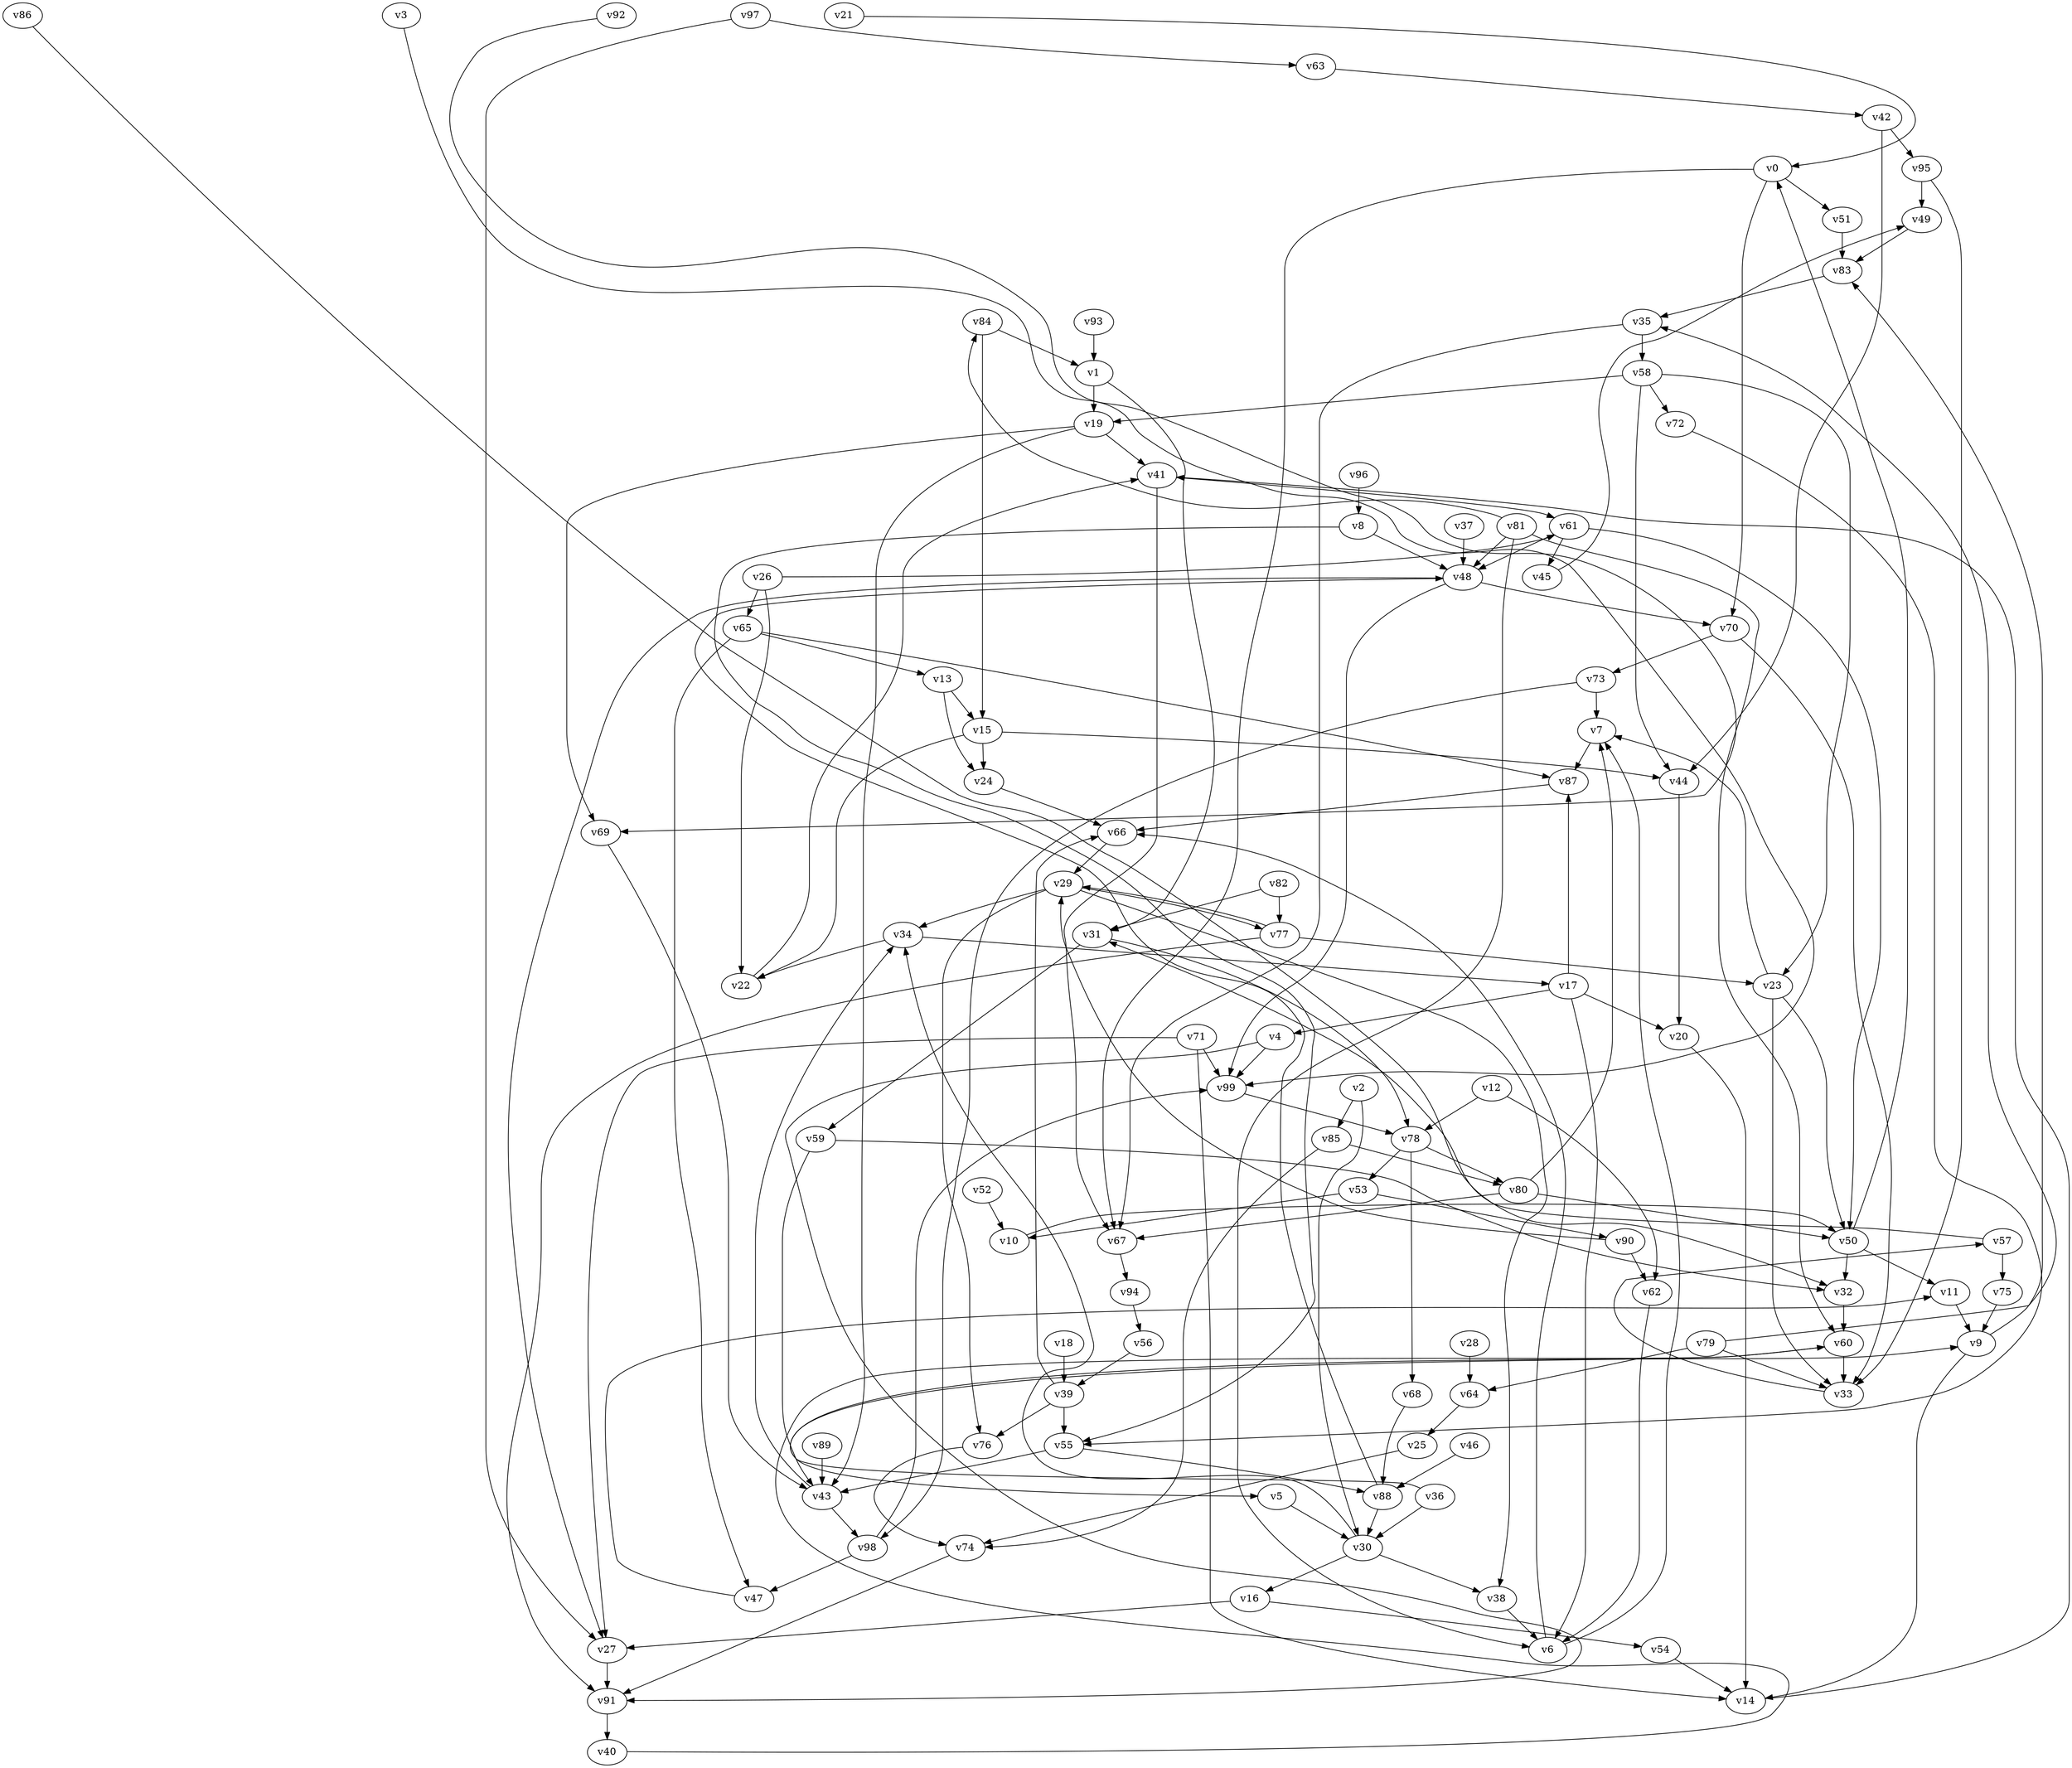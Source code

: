 // Benchmark game 147 - 100 vertices
// time_bound: 37
// targets: v54
digraph G {
    v0 [name="v0", player=1];
    v1 [name="v1", player=1];
    v2 [name="v2", player=0];
    v3 [name="v3", player=0];
    v4 [name="v4", player=1];
    v5 [name="v5", player=1];
    v6 [name="v6", player=0];
    v7 [name="v7", player=1];
    v8 [name="v8", player=1];
    v9 [name="v9", player=1];
    v10 [name="v10", player=1];
    v11 [name="v11", player=0];
    v12 [name="v12", player=0];
    v13 [name="v13", player=1];
    v14 [name="v14", player=1];
    v15 [name="v15", player=0];
    v16 [name="v16", player=1];
    v17 [name="v17", player=1];
    v18 [name="v18", player=0];
    v19 [name="v19", player=1];
    v20 [name="v20", player=0];
    v21 [name="v21", player=0];
    v22 [name="v22", player=0];
    v23 [name="v23", player=0];
    v24 [name="v24", player=0];
    v25 [name="v25", player=1];
    v26 [name="v26", player=0];
    v27 [name="v27", player=1];
    v28 [name="v28", player=1];
    v29 [name="v29", player=0];
    v30 [name="v30", player=1];
    v31 [name="v31", player=0];
    v32 [name="v32", player=1];
    v33 [name="v33", player=1];
    v34 [name="v34", player=1];
    v35 [name="v35", player=1];
    v36 [name="v36", player=1];
    v37 [name="v37", player=1];
    v38 [name="v38", player=0];
    v39 [name="v39", player=0];
    v40 [name="v40", player=1];
    v41 [name="v41", player=1];
    v42 [name="v42", player=1];
    v43 [name="v43", player=0];
    v44 [name="v44", player=1];
    v45 [name="v45", player=0];
    v46 [name="v46", player=1];
    v47 [name="v47", player=0];
    v48 [name="v48", player=1];
    v49 [name="v49", player=0];
    v50 [name="v50", player=0];
    v51 [name="v51", player=1];
    v52 [name="v52", player=0];
    v53 [name="v53", player=1];
    v54 [name="v54", player=0, target=1];
    v55 [name="v55", player=0];
    v56 [name="v56", player=1];
    v57 [name="v57", player=0];
    v58 [name="v58", player=1];
    v59 [name="v59", player=0];
    v60 [name="v60", player=0];
    v61 [name="v61", player=1];
    v62 [name="v62", player=0];
    v63 [name="v63", player=1];
    v64 [name="v64", player=0];
    v65 [name="v65", player=1];
    v66 [name="v66", player=1];
    v67 [name="v67", player=0];
    v68 [name="v68", player=0];
    v69 [name="v69", player=0];
    v70 [name="v70", player=0];
    v71 [name="v71", player=1];
    v72 [name="v72", player=0];
    v73 [name="v73", player=1];
    v74 [name="v74", player=1];
    v75 [name="v75", player=1];
    v76 [name="v76", player=0];
    v77 [name="v77", player=1];
    v78 [name="v78", player=0];
    v79 [name="v79", player=1];
    v80 [name="v80", player=1];
    v81 [name="v81", player=1];
    v82 [name="v82", player=0];
    v83 [name="v83", player=0];
    v84 [name="v84", player=0];
    v85 [name="v85", player=1];
    v86 [name="v86", player=0];
    v87 [name="v87", player=1];
    v88 [name="v88", player=1];
    v89 [name="v89", player=1];
    v90 [name="v90", player=0];
    v91 [name="v91", player=0];
    v92 [name="v92", player=0];
    v93 [name="v93", player=0];
    v94 [name="v94", player=0];
    v95 [name="v95", player=1];
    v96 [name="v96", player=0];
    v97 [name="v97", player=0];
    v98 [name="v98", player=0];
    v99 [name="v99", player=1];

    v0 -> v70;
    v1 -> v19;
    v2 -> v85;
    v3 -> v99 [constraint="t mod 2 == 0"];
    v4 -> v91 [constraint="t mod 4 == 1"];
    v5 -> v30;
    v6 -> v66;
    v7 -> v87;
    v8 -> v55 [constraint="t mod 3 == 2"];
    v9 -> v83;
    v10 -> v50 [constraint="t < 14"];
    v11 -> v9;
    v12 -> v78;
    v13 -> v15;
    v14 -> v41;
    v15 -> v24;
    v16 -> v54;
    v17 -> v6;
    v18 -> v39;
    v19 -> v41;
    v20 -> v14;
    v21 -> v0 [constraint="t < 7"];
    v22 -> v41;
    v23 -> v33;
    v24 -> v66;
    v25 -> v74 [constraint="t >= 3"];
    v26 -> v61 [constraint="t < 13"];
    v27 -> v91;
    v28 -> v64;
    v29 -> v34;
    v30 -> v34 [constraint="t mod 4 == 3"];
    v31 -> v59;
    v32 -> v60;
    v33 -> v57 [constraint="t >= 5"];
    v34 -> v17;
    v35 -> v58;
    v36 -> v9 [constraint="t >= 3"];
    v37 -> v48;
    v38 -> v6;
    v39 -> v76;
    v40 -> v60 [constraint="t >= 5"];
    v41 -> v67;
    v42 -> v95;
    v43 -> v34;
    v44 -> v20;
    v45 -> v49 [constraint="t >= 1"];
    v46 -> v88;
    v47 -> v11 [constraint="t mod 2 == 0"];
    v48 -> v99;
    v49 -> v83;
    v50 -> v32;
    v51 -> v83;
    v52 -> v10;
    v53 -> v10;
    v54 -> v14;
    v55 -> v88;
    v56 -> v39;
    v57 -> v31 [constraint="t mod 2 == 1"];
    v58 -> v72;
    v59 -> v32 [constraint="t < 14"];
    v60 -> v5 [constraint="t < 5"];
    v61 -> v48;
    v62 -> v6;
    v63 -> v42;
    v64 -> v25;
    v65 -> v87 [constraint="t mod 3 == 1"];
    v66 -> v29;
    v67 -> v94;
    v68 -> v88;
    v69 -> v43;
    v70 -> v33;
    v71 -> v27;
    v72 -> v55 [constraint="t < 14"];
    v73 -> v7;
    v74 -> v91;
    v75 -> v9;
    v76 -> v74 [constraint="t < 6"];
    v77 -> v23;
    v78 -> v68;
    v79 -> v35 [constraint="t < 11"];
    v80 -> v7;
    v81 -> v84 [constraint="t mod 2 == 1"];
    v82 -> v31;
    v83 -> v35;
    v84 -> v1;
    v85 -> v74;
    v86 -> v32 [constraint="t < 11"];
    v87 -> v66;
    v88 -> v48 [constraint="t mod 3 == 1"];
    v89 -> v43;
    v90 -> v29 [constraint="t mod 5 == 4"];
    v91 -> v40;
    v92 -> v69 [constraint="t >= 2"];
    v93 -> v1;
    v94 -> v56;
    v95 -> v49;
    v96 -> v8;
    v97 -> v63;
    v98 -> v47;
    v99 -> v78;
    v17 -> v87;
    v85 -> v80;
    v60 -> v33;
    v16 -> v27;
    v29 -> v38;
    v84 -> v15;
    v19 -> v69;
    v88 -> v30;
    v36 -> v30;
    v81 -> v60;
    v2 -> v30;
    v59 -> v43;
    v23 -> v50;
    v78 -> v53;
    v65 -> v47;
    v61 -> v45;
    v29 -> v76;
    v8 -> v48;
    v82 -> v77;
    v13 -> v24;
    v79 -> v33;
    v48 -> v70;
    v77 -> v29;
    v30 -> v16;
    v61 -> v50;
    v50 -> v11;
    v48 -> v27;
    v79 -> v64;
    v35 -> v67;
    v58 -> v19;
    v98 -> v99;
    v19 -> v43;
    v15 -> v22;
    v41 -> v61;
    v39 -> v66;
    v15 -> v44;
    v26 -> v22;
    v39 -> v55;
    v81 -> v6;
    v81 -> v48;
    v29 -> v77;
    v65 -> v13;
    v80 -> v67;
    v0 -> v67;
    v42 -> v44;
    v34 -> v22;
    v4 -> v99;
    v50 -> v0;
    v78 -> v80;
    v77 -> v91;
    v31 -> v78;
    v80 -> v50;
    v6 -> v7;
    v90 -> v62;
    v70 -> v73;
    v95 -> v33;
    v73 -> v98;
    v97 -> v27;
    v43 -> v98;
    v0 -> v51;
    v12 -> v62;
    v58 -> v23;
    v26 -> v65;
    v17 -> v4;
    v58 -> v44;
    v9 -> v14;
    v30 -> v38;
    v71 -> v99;
    v55 -> v43;
    v57 -> v75;
    v53 -> v90;
    v71 -> v14;
    v1 -> v31;
    v23 -> v7;
    v17 -> v20;
}
